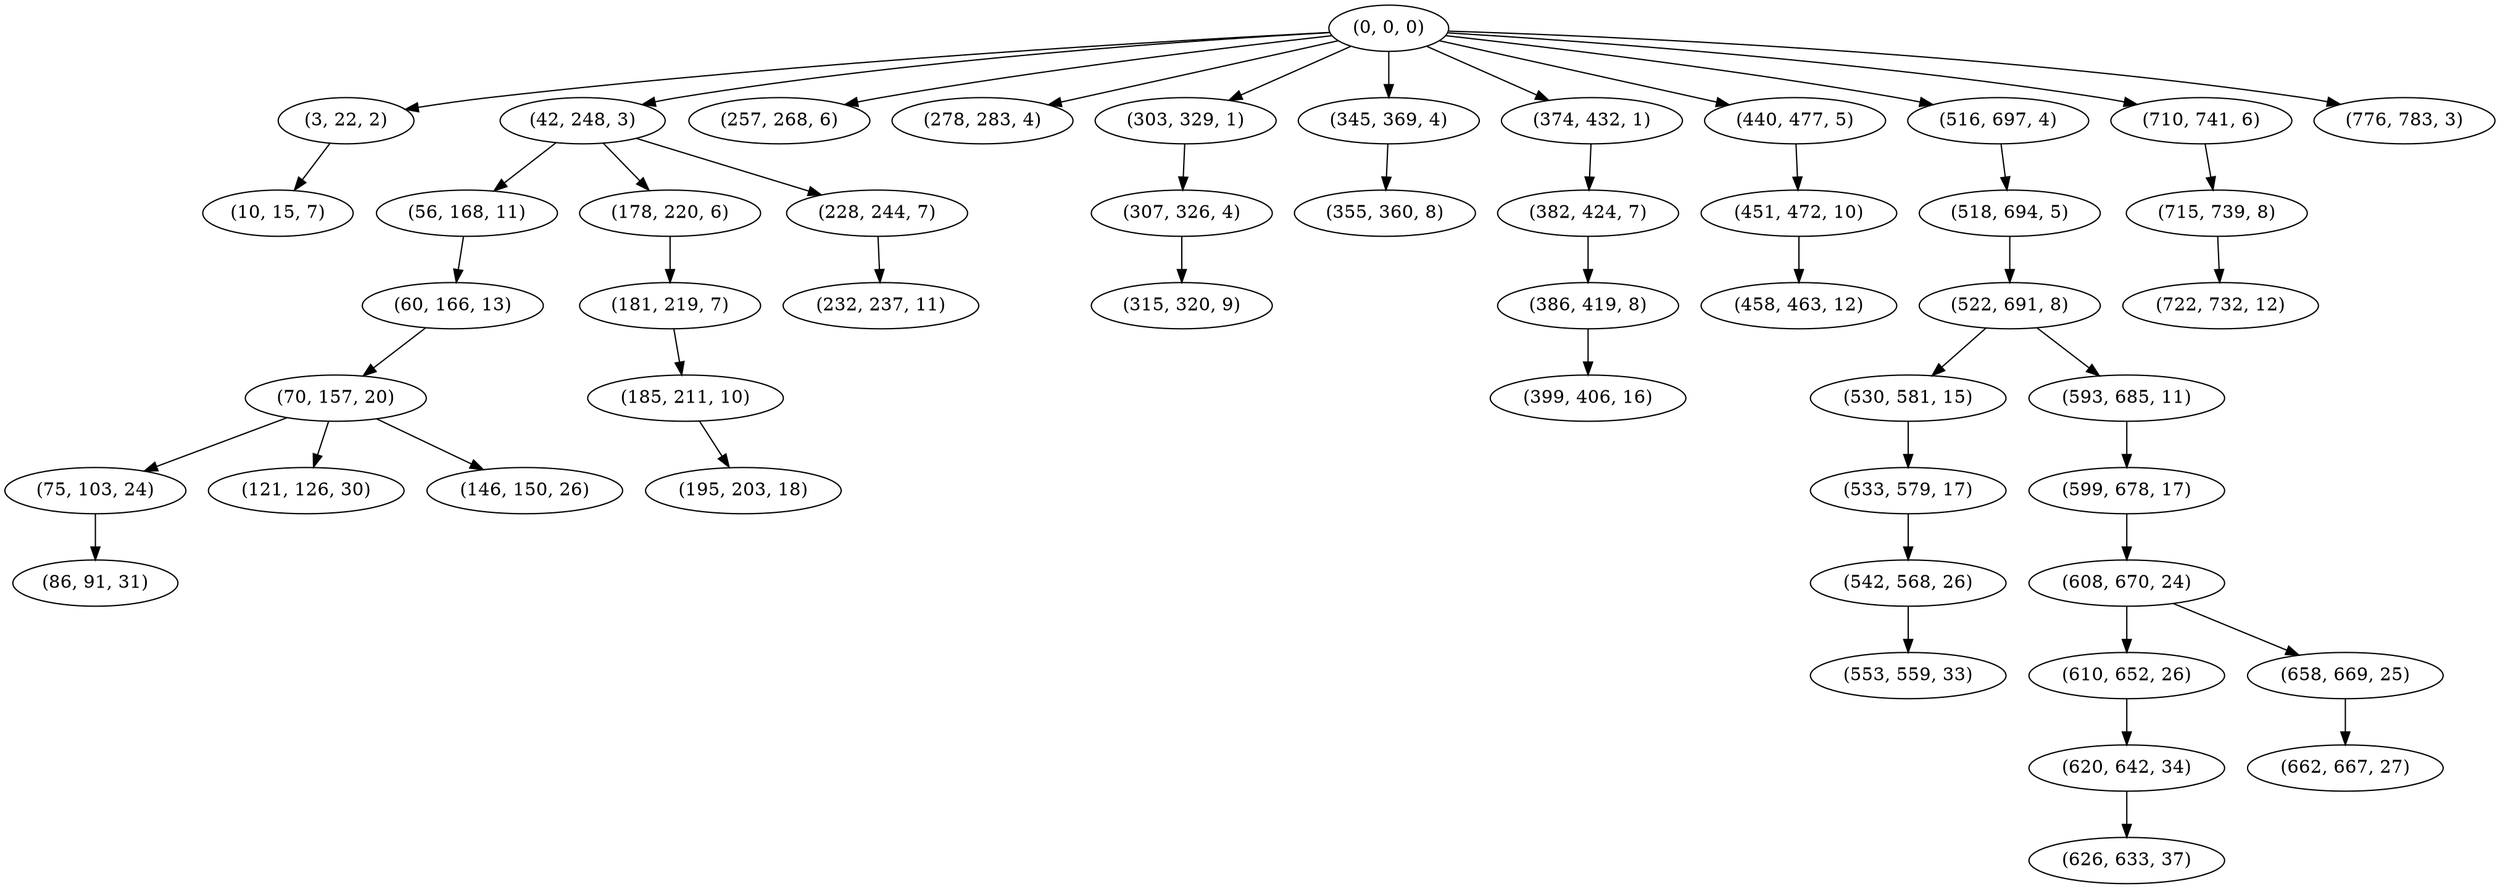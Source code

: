 digraph tree {
    "(0, 0, 0)";
    "(3, 22, 2)";
    "(10, 15, 7)";
    "(42, 248, 3)";
    "(56, 168, 11)";
    "(60, 166, 13)";
    "(70, 157, 20)";
    "(75, 103, 24)";
    "(86, 91, 31)";
    "(121, 126, 30)";
    "(146, 150, 26)";
    "(178, 220, 6)";
    "(181, 219, 7)";
    "(185, 211, 10)";
    "(195, 203, 18)";
    "(228, 244, 7)";
    "(232, 237, 11)";
    "(257, 268, 6)";
    "(278, 283, 4)";
    "(303, 329, 1)";
    "(307, 326, 4)";
    "(315, 320, 9)";
    "(345, 369, 4)";
    "(355, 360, 8)";
    "(374, 432, 1)";
    "(382, 424, 7)";
    "(386, 419, 8)";
    "(399, 406, 16)";
    "(440, 477, 5)";
    "(451, 472, 10)";
    "(458, 463, 12)";
    "(516, 697, 4)";
    "(518, 694, 5)";
    "(522, 691, 8)";
    "(530, 581, 15)";
    "(533, 579, 17)";
    "(542, 568, 26)";
    "(553, 559, 33)";
    "(593, 685, 11)";
    "(599, 678, 17)";
    "(608, 670, 24)";
    "(610, 652, 26)";
    "(620, 642, 34)";
    "(626, 633, 37)";
    "(658, 669, 25)";
    "(662, 667, 27)";
    "(710, 741, 6)";
    "(715, 739, 8)";
    "(722, 732, 12)";
    "(776, 783, 3)";
    "(0, 0, 0)" -> "(3, 22, 2)";
    "(0, 0, 0)" -> "(42, 248, 3)";
    "(0, 0, 0)" -> "(257, 268, 6)";
    "(0, 0, 0)" -> "(278, 283, 4)";
    "(0, 0, 0)" -> "(303, 329, 1)";
    "(0, 0, 0)" -> "(345, 369, 4)";
    "(0, 0, 0)" -> "(374, 432, 1)";
    "(0, 0, 0)" -> "(440, 477, 5)";
    "(0, 0, 0)" -> "(516, 697, 4)";
    "(0, 0, 0)" -> "(710, 741, 6)";
    "(0, 0, 0)" -> "(776, 783, 3)";
    "(3, 22, 2)" -> "(10, 15, 7)";
    "(42, 248, 3)" -> "(56, 168, 11)";
    "(42, 248, 3)" -> "(178, 220, 6)";
    "(42, 248, 3)" -> "(228, 244, 7)";
    "(56, 168, 11)" -> "(60, 166, 13)";
    "(60, 166, 13)" -> "(70, 157, 20)";
    "(70, 157, 20)" -> "(75, 103, 24)";
    "(70, 157, 20)" -> "(121, 126, 30)";
    "(70, 157, 20)" -> "(146, 150, 26)";
    "(75, 103, 24)" -> "(86, 91, 31)";
    "(178, 220, 6)" -> "(181, 219, 7)";
    "(181, 219, 7)" -> "(185, 211, 10)";
    "(185, 211, 10)" -> "(195, 203, 18)";
    "(228, 244, 7)" -> "(232, 237, 11)";
    "(303, 329, 1)" -> "(307, 326, 4)";
    "(307, 326, 4)" -> "(315, 320, 9)";
    "(345, 369, 4)" -> "(355, 360, 8)";
    "(374, 432, 1)" -> "(382, 424, 7)";
    "(382, 424, 7)" -> "(386, 419, 8)";
    "(386, 419, 8)" -> "(399, 406, 16)";
    "(440, 477, 5)" -> "(451, 472, 10)";
    "(451, 472, 10)" -> "(458, 463, 12)";
    "(516, 697, 4)" -> "(518, 694, 5)";
    "(518, 694, 5)" -> "(522, 691, 8)";
    "(522, 691, 8)" -> "(530, 581, 15)";
    "(522, 691, 8)" -> "(593, 685, 11)";
    "(530, 581, 15)" -> "(533, 579, 17)";
    "(533, 579, 17)" -> "(542, 568, 26)";
    "(542, 568, 26)" -> "(553, 559, 33)";
    "(593, 685, 11)" -> "(599, 678, 17)";
    "(599, 678, 17)" -> "(608, 670, 24)";
    "(608, 670, 24)" -> "(610, 652, 26)";
    "(608, 670, 24)" -> "(658, 669, 25)";
    "(610, 652, 26)" -> "(620, 642, 34)";
    "(620, 642, 34)" -> "(626, 633, 37)";
    "(658, 669, 25)" -> "(662, 667, 27)";
    "(710, 741, 6)" -> "(715, 739, 8)";
    "(715, 739, 8)" -> "(722, 732, 12)";
}
